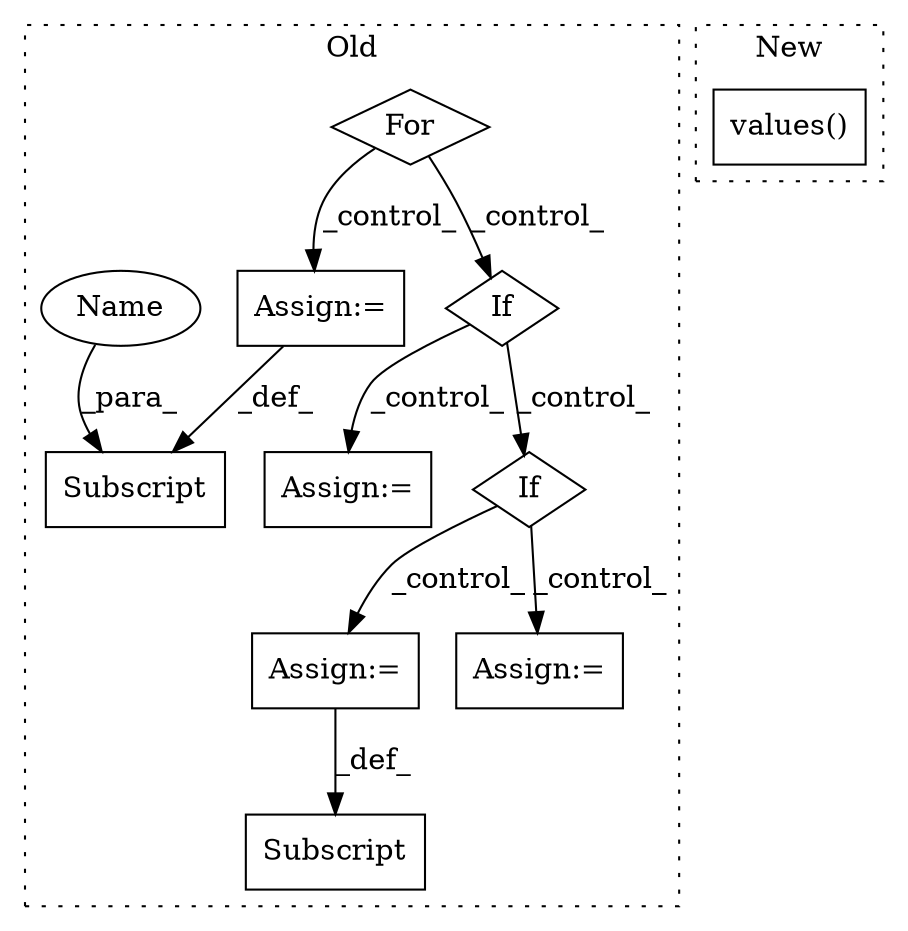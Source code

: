 digraph G {
subgraph cluster0 {
1 [label="For" a="107" s="1471,1500" l="4,22" shape="diamond"];
3 [label="Assign:=" a="68" s="1681" l="3" shape="box"];
4 [label="Assign:=" a="68" s="1780" l="3" shape="box"];
5 [label="If" a="96" s="1717" l="3" shape="diamond"];
6 [label="Assign:=" a="68" s="1905" l="3" shape="box"];
7 [label="If" a="96" s="1601" l="3" shape="diamond"];
8 [label="Subscript" a="63" s="1899,0" l="6,0" shape="box"];
9 [label="Assign:=" a="68" s="1874" l="3" shape="box"];
10 [label="Subscript" a="63" s="1766,0" l="14,0" shape="box"];
11 [label="Name" a="87" s="1903" l="1" shape="ellipse"];
label = "Old";
style="dotted";
}
subgraph cluster1 {
2 [label="values()" a="75" s="1700" l="17" shape="box"];
label = "New";
style="dotted";
}
1 -> 6 [label="_control_"];
1 -> 7 [label="_control_"];
4 -> 10 [label="_def_"];
5 -> 9 [label="_control_"];
5 -> 4 [label="_control_"];
6 -> 8 [label="_def_"];
7 -> 3 [label="_control_"];
7 -> 5 [label="_control_"];
11 -> 8 [label="_para_"];
}